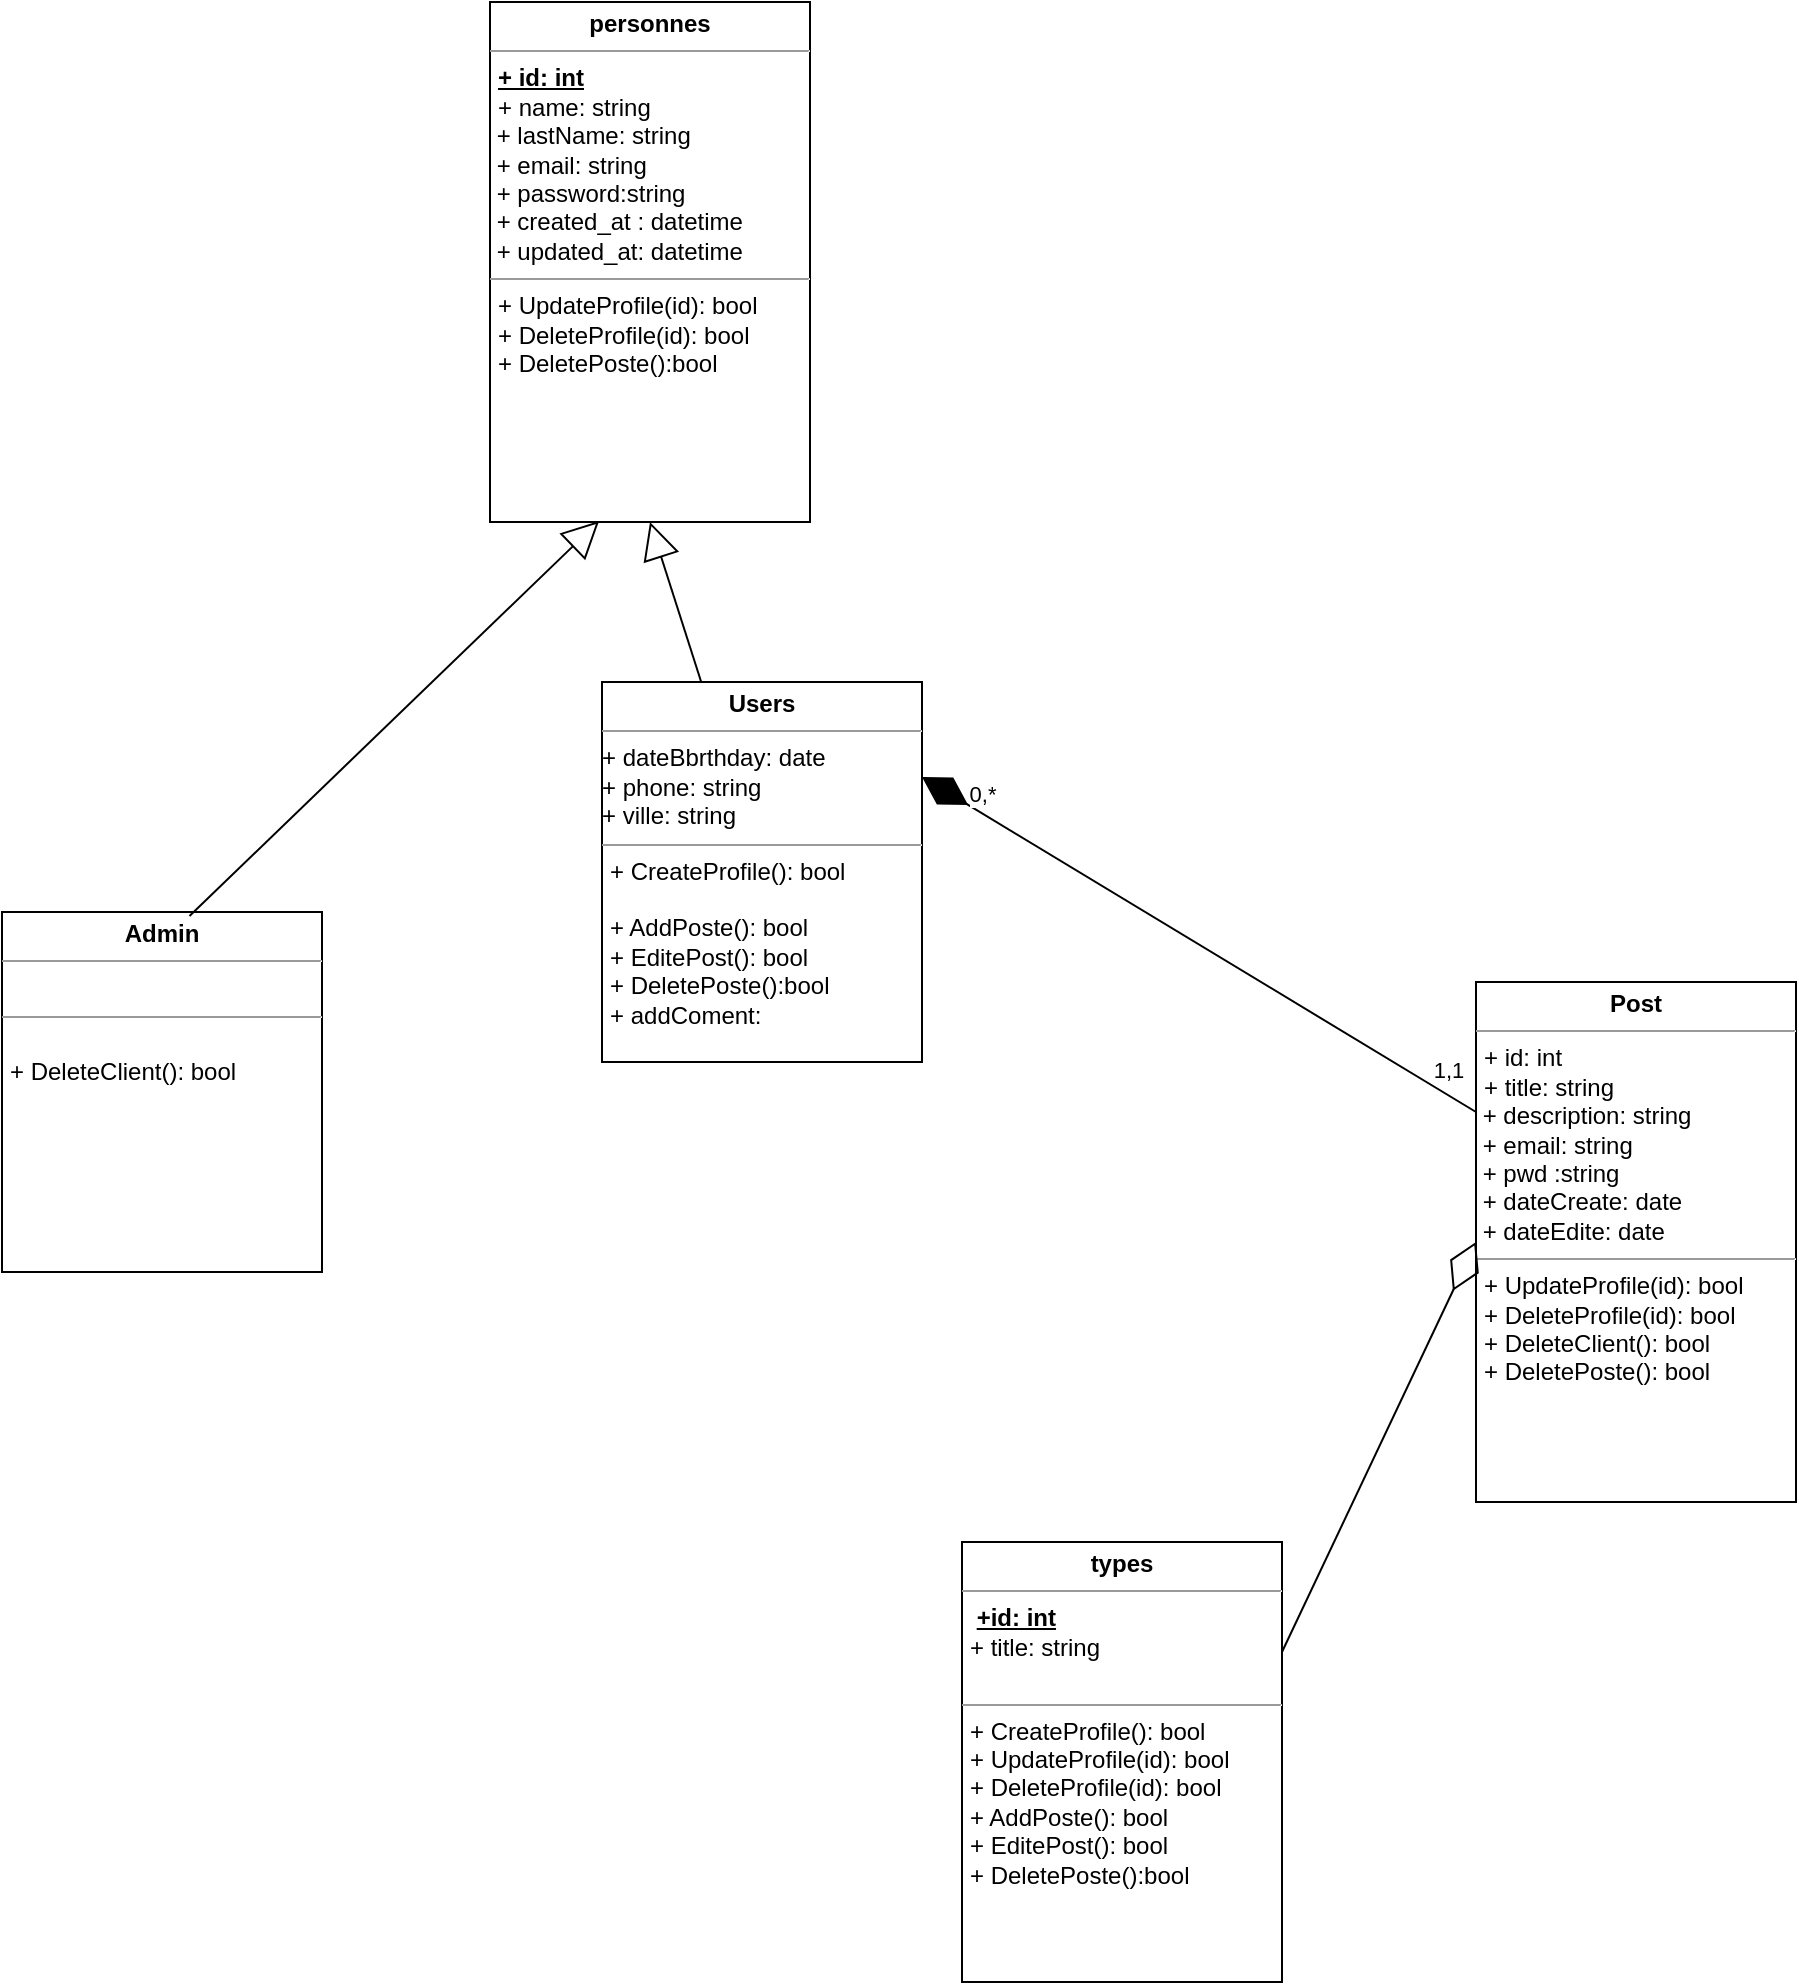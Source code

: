 <mxfile version="21.0.2" type="device"><diagram name="Page-1" id="3BSIAnSf3-IARGyF-t0X"><mxGraphModel dx="880" dy="498" grid="1" gridSize="10" guides="1" tooltips="1" connect="1" arrows="1" fold="1" page="1" pageScale="1" pageWidth="827" pageHeight="1169" math="0" shadow="0"><root><mxCell id="0"/><mxCell id="1" parent="0"/><mxCell id="Mf-esZh-TDdM1Es9REWu-5" value="&lt;p style=&quot;margin:0px;margin-top:4px;text-align:center;&quot;&gt;&lt;b&gt;Admin&lt;/b&gt;&lt;/p&gt;&lt;hr size=&quot;1&quot;&gt;&lt;p style=&quot;margin:0px;margin-left:4px;&quot;&gt;&lt;/p&gt;&lt;br&gt;&lt;hr size=&quot;1&quot;&gt;&lt;p style=&quot;margin:0px;margin-left:4px;&quot;&gt;&lt;br&gt;&lt;/p&gt;&lt;p style=&quot;margin:0px;margin-left:4px;&quot;&gt;+ DeleteClient(): bool&lt;/p&gt;" style="verticalAlign=top;align=left;overflow=fill;fontSize=12;fontFamily=Helvetica;html=1;" parent="1" vertex="1"><mxGeometry x="90" y="495" width="160" height="180" as="geometry"/></mxCell><mxCell id="Mf-esZh-TDdM1Es9REWu-6" value="&lt;p style=&quot;margin:0px;margin-top:4px;text-align:center;&quot;&gt;&lt;b&gt;Users&lt;/b&gt;&lt;/p&gt;&lt;hr size=&quot;1&quot;&gt;&lt;p style=&quot;margin:0px;margin-left:4px;&quot;&gt;&lt;/p&gt;+ dateBbrthday: date&lt;br&gt;+ phone: string&lt;br&gt;+ ville: string&lt;br&gt;&lt;hr size=&quot;1&quot;&gt;&lt;p style=&quot;margin:0px;margin-left:4px;&quot;&gt;+ CreateProfile(): bool&lt;/p&gt;&lt;p style=&quot;margin:0px;margin-left:4px;&quot;&gt;&lt;br&gt;&lt;/p&gt;&lt;p style=&quot;margin:0px;margin-left:4px;&quot;&gt;+ AddPoste(): bool&lt;/p&gt;&lt;p style=&quot;margin:0px;margin-left:4px;&quot;&gt;+ EditePost(): bool&lt;/p&gt;&lt;p style=&quot;margin:0px;margin-left:4px;&quot;&gt;+ DeletePoste():bool&lt;/p&gt;&lt;p style=&quot;margin:0px;margin-left:4px;&quot;&gt;+ addComent:&lt;/p&gt;" style="verticalAlign=top;align=left;overflow=fill;fontSize=12;fontFamily=Helvetica;html=1;" parent="1" vertex="1"><mxGeometry x="390" y="380" width="160" height="190" as="geometry"/></mxCell><mxCell id="Mf-esZh-TDdM1Es9REWu-7" value="&lt;p style=&quot;margin:0px;margin-top:4px;text-align:center;&quot;&gt;&lt;b&gt;Post&lt;/b&gt;&lt;/p&gt;&lt;hr size=&quot;1&quot;&gt;&lt;p style=&quot;margin:0px;margin-left:4px;&quot;&gt;+ id: int&amp;nbsp;&lt;/p&gt;&lt;p style=&quot;margin:0px;margin-left:4px;&quot;&gt;+ title: string&lt;/p&gt;&amp;nbsp;+ description: string&lt;br&gt;&amp;nbsp;+ email: string&lt;br&gt;&amp;nbsp;+ pwd :string&amp;nbsp;&lt;br&gt;&amp;nbsp;+ dateCreate: date&amp;nbsp;&lt;br&gt;&amp;nbsp;+ dateEdite: date&lt;br&gt;&lt;hr size=&quot;1&quot;&gt;&lt;p style=&quot;margin:0px;margin-left:4px;&quot;&gt;+ UpdateProfile(id): bool&lt;/p&gt;&lt;p style=&quot;margin:0px;margin-left:4px;&quot;&gt;+ DeleteProfile(id): bool&lt;/p&gt;&lt;p style=&quot;margin:0px;margin-left:4px;&quot;&gt;+ DeleteClient(): bool&lt;/p&gt;&lt;p style=&quot;margin:0px;margin-left:4px;&quot;&gt;+ DeletePoste(): bool&lt;/p&gt;" style="verticalAlign=top;align=left;overflow=fill;fontSize=12;fontFamily=Helvetica;html=1;" parent="1" vertex="1"><mxGeometry x="827" y="530" width="160" height="260" as="geometry"/></mxCell><mxCell id="Mf-esZh-TDdM1Es9REWu-8" value="&lt;p style=&quot;margin:0px;margin-top:4px;text-align:center;&quot;&gt;&lt;b&gt;types&lt;/b&gt;&lt;br&gt;&lt;/p&gt;&lt;hr size=&quot;1&quot;&gt;&lt;p style=&quot;margin:0px;margin-left:4px;&quot;&gt;&amp;nbsp;&lt;b&gt;&lt;u&gt;+id: int&lt;/u&gt;&lt;/b&gt;&lt;/p&gt;&lt;p style=&quot;margin:0px;margin-left:4px;&quot;&gt;+ title: string&lt;/p&gt;&amp;nbsp;&amp;nbsp;&lt;br&gt;&lt;hr size=&quot;1&quot;&gt;&lt;p style=&quot;margin:0px;margin-left:4px;&quot;&gt;+ CreateProfile(): bool&lt;/p&gt;&lt;p style=&quot;margin:0px;margin-left:4px;&quot;&gt;+ UpdateProfile(id): bool&lt;/p&gt;&lt;p style=&quot;margin:0px;margin-left:4px;&quot;&gt;+ DeleteProfile(id): bool&lt;/p&gt;&lt;p style=&quot;margin:0px;margin-left:4px;&quot;&gt;+ AddPoste(): bool&lt;/p&gt;&lt;p style=&quot;margin:0px;margin-left:4px;&quot;&gt;+ EditePost(): bool&lt;/p&gt;&lt;p style=&quot;margin:0px;margin-left:4px;&quot;&gt;+ DeletePoste():bool&lt;/p&gt;" style="verticalAlign=top;align=left;overflow=fill;fontSize=12;fontFamily=Helvetica;html=1;" parent="1" vertex="1"><mxGeometry x="570" y="810" width="160" height="220" as="geometry"/></mxCell><mxCell id="Mf-esZh-TDdM1Es9REWu-9" value="" style="endArrow=diamondThin;endFill=1;endSize=24;html=1;rounded=0;entryX=1;entryY=0.25;entryDx=0;entryDy=0;exitX=0;exitY=0.25;exitDx=0;exitDy=0;" parent="1" source="Mf-esZh-TDdM1Es9REWu-7" target="Mf-esZh-TDdM1Es9REWu-6" edge="1"><mxGeometry width="160" relative="1" as="geometry"><mxPoint x="1027" y="510.0" as="sourcePoint"/><mxPoint x="707" y="515" as="targetPoint"/></mxGeometry></mxCell><mxCell id="Mf-esZh-TDdM1Es9REWu-10" value="1,1" style="edgeLabel;html=1;align=center;verticalAlign=middle;resizable=0;points=[];rotation=0;" parent="Mf-esZh-TDdM1Es9REWu-9" vertex="1" connectable="0"><mxGeometry x="-0.88" y="0.03" relative="1" as="geometry"><mxPoint x="2" y="-11" as="offset"/></mxGeometry></mxCell><mxCell id="Mf-esZh-TDdM1Es9REWu-11" value="0,*" style="edgeLabel;html=1;align=center;verticalAlign=middle;resizable=0;points=[];" parent="Mf-esZh-TDdM1Es9REWu-9" vertex="1" connectable="0"><mxGeometry x="0.783" y="1" relative="1" as="geometry"><mxPoint y="-11" as="offset"/></mxGeometry></mxCell><mxCell id="Mf-esZh-TDdM1Es9REWu-12" value="" style="endArrow=diamondThin;endFill=0;endSize=24;html=1;rounded=0;exitX=1;exitY=0.25;exitDx=0;exitDy=0;entryX=0;entryY=0.5;entryDx=0;entryDy=0;" parent="1" source="Mf-esZh-TDdM1Es9REWu-8" target="Mf-esZh-TDdM1Es9REWu-7" edge="1"><mxGeometry width="160" relative="1" as="geometry"><mxPoint x="1120" y="920" as="sourcePoint"/><mxPoint x="1190" y="600" as="targetPoint"/></mxGeometry></mxCell><mxCell id="Mf-esZh-TDdM1Es9REWu-13" value="&lt;p style=&quot;margin:0px;margin-top:4px;text-align:center;&quot;&gt;&lt;b&gt;personnes&lt;/b&gt;&lt;/p&gt;&lt;hr size=&quot;1&quot;&gt;&lt;p style=&quot;margin:0px;margin-left:4px;&quot;&gt;&lt;u&gt;&lt;b&gt;+ id: int&lt;/b&gt;&lt;/u&gt;&lt;/p&gt;&lt;p style=&quot;margin:0px;margin-left:4px;&quot;&gt;+ name: string&lt;/p&gt;&amp;nbsp;+ lastName: string&lt;br&gt;&amp;nbsp;+ email: string&lt;br&gt;&amp;nbsp;+ password:string&amp;nbsp;&lt;br&gt;&amp;nbsp;+ created_at : datetime&lt;br&gt;&amp;nbsp;+ updated_at: datetime&lt;br&gt;&lt;hr size=&quot;1&quot;&gt;&lt;p style=&quot;border-color: var(--border-color); margin: 0px 0px 0px 4px;&quot;&gt;+ UpdateProfile(id): bool&lt;/p&gt;&lt;p style=&quot;border-color: var(--border-color); margin: 0px 0px 0px 4px;&quot;&gt;+ DeleteProfile(id): bool&lt;/p&gt;&lt;p style=&quot;border-color: var(--border-color); margin: 0px 0px 0px 4px;&quot;&gt;+ DeletePoste():bool&lt;br&gt;&lt;/p&gt;" style="verticalAlign=top;align=left;overflow=fill;fontSize=12;fontFamily=Helvetica;html=1;" parent="1" vertex="1"><mxGeometry x="334" y="40" width="160" height="260" as="geometry"/></mxCell><mxCell id="Mf-esZh-TDdM1Es9REWu-18" value="" style="endArrow=block;endSize=16;endFill=0;html=1;rounded=0;entryX=0.5;entryY=1;entryDx=0;entryDy=0;" parent="1" source="Mf-esZh-TDdM1Es9REWu-6" target="Mf-esZh-TDdM1Es9REWu-13" edge="1"><mxGeometry width="160" relative="1" as="geometry"><mxPoint x="360" y="590" as="sourcePoint"/><mxPoint x="520" y="590" as="targetPoint"/></mxGeometry></mxCell><mxCell id="Mf-esZh-TDdM1Es9REWu-19" value="" style="endArrow=block;endSize=16;endFill=0;html=1;rounded=0;entryX=0.341;entryY=0.998;entryDx=0;entryDy=0;exitX=0.586;exitY=0.011;exitDx=0;exitDy=0;exitPerimeter=0;entryPerimeter=0;" parent="1" source="Mf-esZh-TDdM1Es9REWu-5" target="Mf-esZh-TDdM1Es9REWu-13" edge="1"><mxGeometry width="160" relative="1" as="geometry"><mxPoint x="389" y="525" as="sourcePoint"/><mxPoint x="290" y="360" as="targetPoint"/></mxGeometry></mxCell></root></mxGraphModel></diagram></mxfile>
